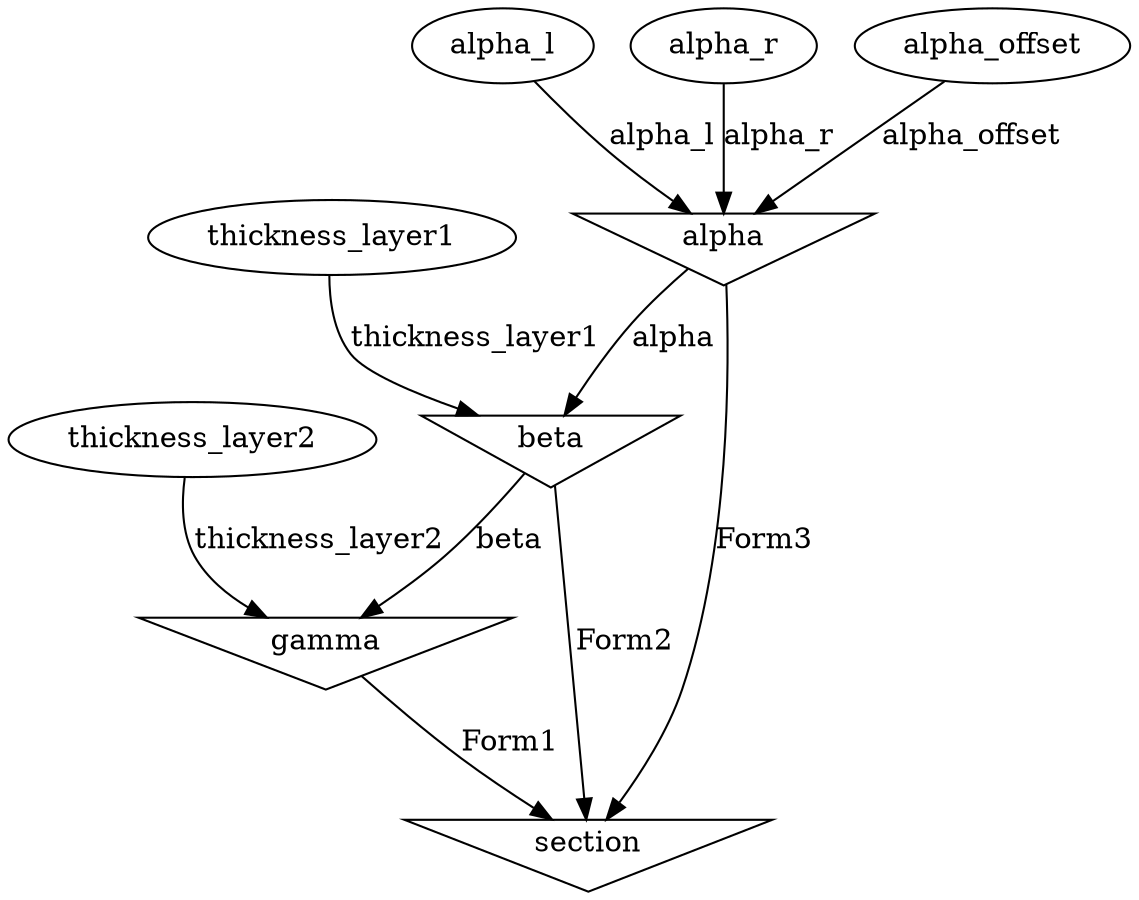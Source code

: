 digraph G {
alpha [shape=invtriangle];
alpha_l;
alpha_l -> alpha  [label=alpha_l];
alpha_r;
alpha_r -> alpha  [label=alpha_r];
alpha_offset;
alpha_offset -> alpha  [label=alpha_offset];
thickness_layer1;
beta [shape=invtriangle];
alpha -> beta  [label=alpha];
thickness_layer1 -> beta  [label=thickness_layer1];
thickness_layer2;
section [shape=invtriangle];
alpha -> section  [label=Form3];
beta -> section  [label=Form2];
gamma [shape=invtriangle];
gamma -> section  [label=Form1];
beta -> gamma  [label=beta];
thickness_layer2 -> gamma  [label=thickness_layer2];
}
